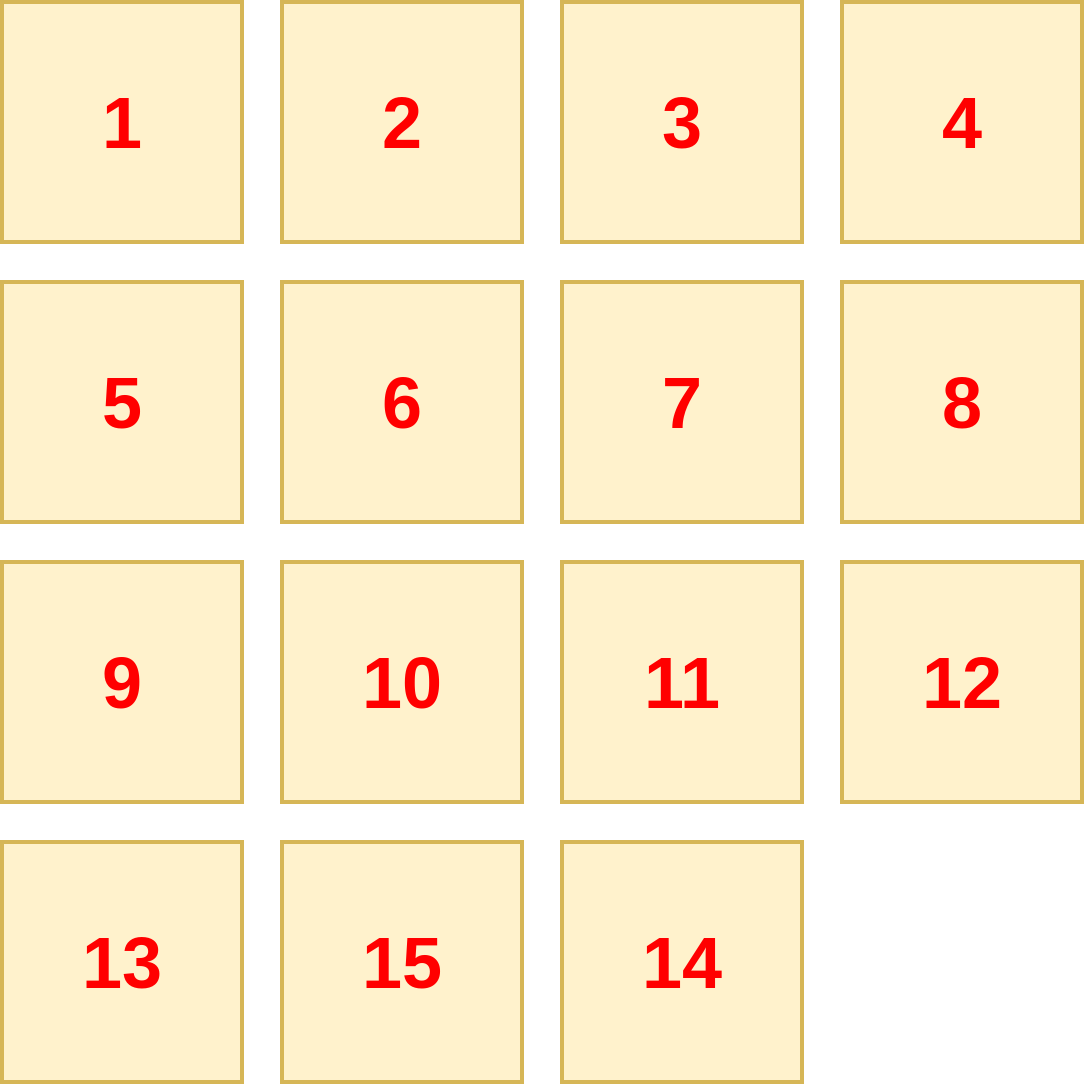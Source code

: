 <mxfile version="13.6.2" type="device"><diagram id="jw7dOPHjrZO8yAsFAN1w" name="Page-1"><mxGraphModel dx="925" dy="-567" grid="1" gridSize="10" guides="1" tooltips="1" connect="1" arrows="1" fold="1" page="1" pageScale="1" pageWidth="827" pageHeight="1169" math="0" shadow="0"><root><mxCell id="0"/><mxCell id="1" parent="0"/><mxCell id="hXzkZmBH6FMCaFwMjsrA-767" value="&lt;font style=&quot;font-size: 36px;&quot;&gt;&lt;b style=&quot;font-size: 36px;&quot;&gt;1&lt;/b&gt;&lt;/font&gt;" style="text;html=1;align=center;verticalAlign=middle;whiteSpace=wrap;rounded=0;strokeColor=#d6b656;strokeWidth=2;fontSize=36;fillColor=#fff2cc;fontColor=#FF0000;" parent="1" vertex="1"><mxGeometry x="80" y="1240" width="120" height="120" as="geometry"/></mxCell><mxCell id="hXzkZmBH6FMCaFwMjsrA-768" value="&lt;font style=&quot;font-size: 36px;&quot;&gt;&lt;b style=&quot;font-size: 36px;&quot;&gt;2&lt;/b&gt;&lt;/font&gt;" style="text;html=1;align=center;verticalAlign=middle;whiteSpace=wrap;rounded=0;strokeColor=#d6b656;strokeWidth=2;fontSize=36;fillColor=#fff2cc;fontColor=#FF0000;" parent="1" vertex="1"><mxGeometry x="220" y="1240" width="120" height="120" as="geometry"/></mxCell><mxCell id="hXzkZmBH6FMCaFwMjsrA-769" value="&lt;font style=&quot;font-size: 36px;&quot;&gt;&lt;b style=&quot;font-size: 36px;&quot;&gt;3&lt;/b&gt;&lt;/font&gt;" style="text;html=1;align=center;verticalAlign=middle;whiteSpace=wrap;rounded=0;strokeColor=#d6b656;strokeWidth=2;fontSize=36;fillColor=#fff2cc;fontColor=#FF0000;" parent="1" vertex="1"><mxGeometry x="360" y="1240" width="120" height="120" as="geometry"/></mxCell><mxCell id="hXzkZmBH6FMCaFwMjsrA-770" value="&lt;font style=&quot;font-size: 36px;&quot;&gt;&lt;b style=&quot;font-size: 36px;&quot;&gt;4&lt;/b&gt;&lt;/font&gt;" style="text;html=1;align=center;verticalAlign=middle;whiteSpace=wrap;rounded=0;strokeColor=#d6b656;strokeWidth=2;fontSize=36;fillColor=#fff2cc;fontColor=#FF0000;" parent="1" vertex="1"><mxGeometry x="500" y="1240" width="120" height="120" as="geometry"/></mxCell><mxCell id="hXzkZmBH6FMCaFwMjsrA-771" value="&lt;font style=&quot;font-size: 36px&quot;&gt;&lt;b style=&quot;font-size: 36px&quot;&gt;5&lt;/b&gt;&lt;/font&gt;" style="text;html=1;align=center;verticalAlign=middle;whiteSpace=wrap;rounded=0;strokeColor=#d6b656;strokeWidth=2;fontSize=36;fillColor=#fff2cc;fontColor=#FF0000;" parent="1" vertex="1"><mxGeometry x="80" y="1380" width="120" height="120" as="geometry"/></mxCell><mxCell id="hXzkZmBH6FMCaFwMjsrA-772" value="&lt;font style=&quot;font-size: 36px&quot;&gt;&lt;b style=&quot;font-size: 36px&quot;&gt;6&lt;/b&gt;&lt;/font&gt;" style="text;html=1;align=center;verticalAlign=middle;whiteSpace=wrap;rounded=0;strokeColor=#d6b656;strokeWidth=2;fontSize=36;fillColor=#fff2cc;fontColor=#FF0000;" parent="1" vertex="1"><mxGeometry x="220" y="1380" width="120" height="120" as="geometry"/></mxCell><mxCell id="hXzkZmBH6FMCaFwMjsrA-773" value="&lt;font style=&quot;font-size: 36px&quot;&gt;&lt;b style=&quot;font-size: 36px&quot;&gt;7&lt;/b&gt;&lt;/font&gt;" style="text;html=1;align=center;verticalAlign=middle;whiteSpace=wrap;rounded=0;strokeColor=#d6b656;strokeWidth=2;fontSize=36;fillColor=#fff2cc;fontColor=#FF0000;" parent="1" vertex="1"><mxGeometry x="360" y="1380" width="120" height="120" as="geometry"/></mxCell><mxCell id="hXzkZmBH6FMCaFwMjsrA-774" value="&lt;font style=&quot;font-size: 36px&quot;&gt;&lt;b style=&quot;font-size: 36px&quot;&gt;8&lt;/b&gt;&lt;/font&gt;" style="text;html=1;align=center;verticalAlign=middle;whiteSpace=wrap;rounded=0;strokeColor=#d6b656;strokeWidth=2;fontSize=36;fillColor=#fff2cc;fontColor=#FF0000;" parent="1" vertex="1"><mxGeometry x="500" y="1380" width="120" height="120" as="geometry"/></mxCell><mxCell id="hXzkZmBH6FMCaFwMjsrA-775" value="&lt;font style=&quot;font-size: 36px&quot;&gt;&lt;b style=&quot;font-size: 36px&quot;&gt;9&lt;/b&gt;&lt;/font&gt;" style="text;html=1;align=center;verticalAlign=middle;whiteSpace=wrap;rounded=0;strokeColor=#d6b656;strokeWidth=2;fontSize=36;fillColor=#fff2cc;fontColor=#FF0000;" parent="1" vertex="1"><mxGeometry x="80" y="1520" width="120" height="120" as="geometry"/></mxCell><mxCell id="hXzkZmBH6FMCaFwMjsrA-776" value="&lt;font style=&quot;font-size: 36px&quot;&gt;&lt;b style=&quot;font-size: 36px&quot;&gt;10&lt;/b&gt;&lt;/font&gt;" style="text;html=1;align=center;verticalAlign=middle;whiteSpace=wrap;rounded=0;strokeColor=#d6b656;strokeWidth=2;fontSize=36;fillColor=#fff2cc;fontColor=#FF0000;" parent="1" vertex="1"><mxGeometry x="220" y="1520" width="120" height="120" as="geometry"/></mxCell><mxCell id="hXzkZmBH6FMCaFwMjsrA-777" value="&lt;font style=&quot;font-size: 36px&quot;&gt;&lt;b style=&quot;font-size: 36px&quot;&gt;11&lt;/b&gt;&lt;/font&gt;" style="text;html=1;align=center;verticalAlign=middle;whiteSpace=wrap;rounded=0;strokeColor=#d6b656;strokeWidth=2;fontSize=36;fillColor=#fff2cc;fontColor=#FF0000;" parent="1" vertex="1"><mxGeometry x="360" y="1520" width="120" height="120" as="geometry"/></mxCell><mxCell id="hXzkZmBH6FMCaFwMjsrA-778" value="&lt;font style=&quot;font-size: 36px&quot;&gt;&lt;b style=&quot;font-size: 36px&quot;&gt;12&lt;/b&gt;&lt;/font&gt;" style="text;html=1;align=center;verticalAlign=middle;whiteSpace=wrap;rounded=0;strokeColor=#d6b656;strokeWidth=2;fontSize=36;fillColor=#fff2cc;fontColor=#FF0000;" parent="1" vertex="1"><mxGeometry x="500" y="1520" width="120" height="120" as="geometry"/></mxCell><mxCell id="hXzkZmBH6FMCaFwMjsrA-779" value="&lt;font style=&quot;font-size: 36px&quot;&gt;&lt;b style=&quot;font-size: 36px&quot;&gt;13&lt;/b&gt;&lt;/font&gt;" style="text;html=1;align=center;verticalAlign=middle;whiteSpace=wrap;rounded=0;strokeColor=#d6b656;strokeWidth=2;fontSize=36;fillColor=#fff2cc;fontColor=#FF0000;" parent="1" vertex="1"><mxGeometry x="80" y="1660" width="120" height="120" as="geometry"/></mxCell><mxCell id="hXzkZmBH6FMCaFwMjsrA-780" value="&lt;font style=&quot;font-size: 36px&quot;&gt;&lt;b style=&quot;font-size: 36px&quot;&gt;15&lt;/b&gt;&lt;/font&gt;" style="text;html=1;align=center;verticalAlign=middle;whiteSpace=wrap;rounded=0;strokeColor=#d6b656;strokeWidth=2;fontSize=36;fillColor=#fff2cc;fontColor=#FF0000;" parent="1" vertex="1"><mxGeometry x="220" y="1660" width="120" height="120" as="geometry"/></mxCell><mxCell id="hXzkZmBH6FMCaFwMjsrA-781" value="&lt;font style=&quot;font-size: 36px&quot;&gt;&lt;b style=&quot;font-size: 36px&quot;&gt;14&lt;/b&gt;&lt;/font&gt;" style="text;html=1;align=center;verticalAlign=middle;whiteSpace=wrap;rounded=0;strokeColor=#d6b656;strokeWidth=2;fontSize=36;fillColor=#fff2cc;fontColor=#FF0000;" parent="1" vertex="1"><mxGeometry x="360" y="1660" width="120" height="120" as="geometry"/></mxCell></root></mxGraphModel></diagram></mxfile>